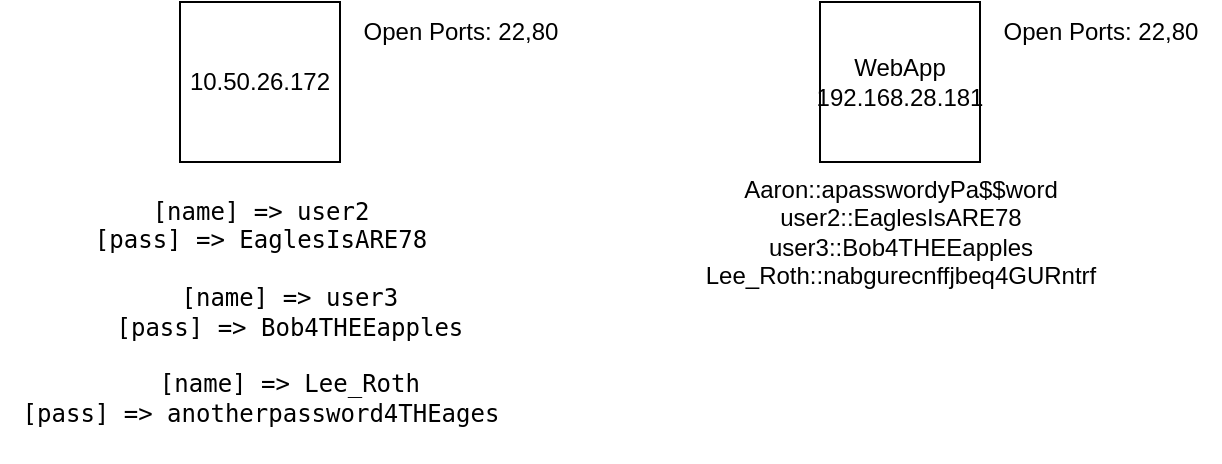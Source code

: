 <mxfile version="20.8.18" type="github">
  <diagram name="Page-1" id="SrVoCgO38SM8U9qIwx5s">
    <mxGraphModel dx="556" dy="743" grid="1" gridSize="10" guides="1" tooltips="1" connect="1" arrows="1" fold="1" page="1" pageScale="1" pageWidth="850" pageHeight="1100" math="0" shadow="0">
      <root>
        <mxCell id="0" />
        <mxCell id="1" parent="0" />
        <mxCell id="nBm-BspD7YeZuf-pDqgp-1" value="10.50.26.172" style="whiteSpace=wrap;html=1;aspect=fixed;" vertex="1" parent="1">
          <mxGeometry x="120" y="480" width="80" height="80" as="geometry" />
        </mxCell>
        <mxCell id="nBm-BspD7YeZuf-pDqgp-2" value="Open Ports: 22,80" style="text;html=1;align=center;verticalAlign=middle;resizable=0;points=[];autosize=1;strokeColor=none;fillColor=none;" vertex="1" parent="1">
          <mxGeometry x="200" y="480" width="120" height="30" as="geometry" />
        </mxCell>
        <mxCell id="nBm-BspD7YeZuf-pDqgp-3" value="&lt;pre id=&quot;line1&quot;&gt;[name] =&amp;gt; user2&lt;br&gt;[pass] =&amp;gt; EaglesIsARE78&lt;br&gt;&lt;br&gt;    [name] =&amp;gt; user3&lt;br&gt;    [pass] =&amp;gt; Bob4THEEapples&lt;br&gt;&lt;br&gt;    [name] =&amp;gt; Lee_Roth&lt;br&gt;[pass] =&amp;gt; anotherpassword4THEages&lt;span id=&quot;line20&quot;&gt;&lt;/span&gt;&lt;span id=&quot;line19&quot;&gt;&lt;/span&gt;&lt;span id=&quot;line18&quot;&gt;&lt;/span&gt;&lt;span id=&quot;line17&quot;&gt;&lt;/span&gt;&lt;span id=&quot;line16&quot;&gt;&lt;/span&gt;&lt;span id=&quot;line15&quot;&gt;&lt;/span&gt;&lt;span id=&quot;line14&quot;&gt;&lt;/span&gt;&lt;span id=&quot;line13&quot;&gt;&lt;/span&gt;&lt;span id=&quot;line12&quot;&gt;&lt;/span&gt;&lt;span id=&quot;line11&quot;&gt;&lt;/span&gt;&lt;span id=&quot;line10&quot;&gt;&lt;/span&gt;&lt;span id=&quot;line9&quot;&gt;&lt;/span&gt;&lt;span id=&quot;line8&quot;&gt;&lt;/span&gt;&lt;span id=&quot;line7&quot;&gt;&lt;/span&gt;&lt;span id=&quot;line6&quot;&gt;&lt;/span&gt;&lt;span id=&quot;line5&quot;&gt;&lt;/span&gt;&lt;span id=&quot;line4&quot;&gt;&lt;/span&gt;&lt;span id=&quot;line3&quot;&gt;&lt;/span&gt;&lt;span&gt;&lt;/span&gt;&lt;/pre&gt;" style="text;html=1;align=center;verticalAlign=middle;resizable=0;points=[];autosize=1;strokeColor=none;fillColor=none;" vertex="1" parent="1">
          <mxGeometry x="30" y="560" width="260" height="150" as="geometry" />
        </mxCell>
        <mxCell id="nBm-BspD7YeZuf-pDqgp-4" value="&lt;div&gt;WebApp&lt;/div&gt;&lt;div&gt;192.168.28.181&lt;br&gt;&lt;/div&gt;" style="whiteSpace=wrap;html=1;aspect=fixed;" vertex="1" parent="1">
          <mxGeometry x="440" y="480" width="80" height="80" as="geometry" />
        </mxCell>
        <mxCell id="nBm-BspD7YeZuf-pDqgp-5" value="Open Ports: 22,80" style="text;html=1;align=center;verticalAlign=middle;resizable=0;points=[];autosize=1;strokeColor=none;fillColor=none;" vertex="1" parent="1">
          <mxGeometry x="520" y="480" width="120" height="30" as="geometry" />
        </mxCell>
        <mxCell id="nBm-BspD7YeZuf-pDqgp-6" value="&lt;div&gt;Aaron::apasswordyPa$$word&lt;/div&gt;&lt;div&gt;user2::EaglesIsARE78&lt;/div&gt;&lt;div&gt;user3::Bob4THEEapples&lt;/div&gt;&lt;div&gt;Lee_Roth::nabgurecnffjbeq4GURntrf&lt;br&gt;&lt;/div&gt;" style="text;html=1;align=center;verticalAlign=middle;resizable=0;points=[];autosize=1;strokeColor=none;fillColor=none;" vertex="1" parent="1">
          <mxGeometry x="370" y="560" width="220" height="70" as="geometry" />
        </mxCell>
      </root>
    </mxGraphModel>
  </diagram>
</mxfile>
